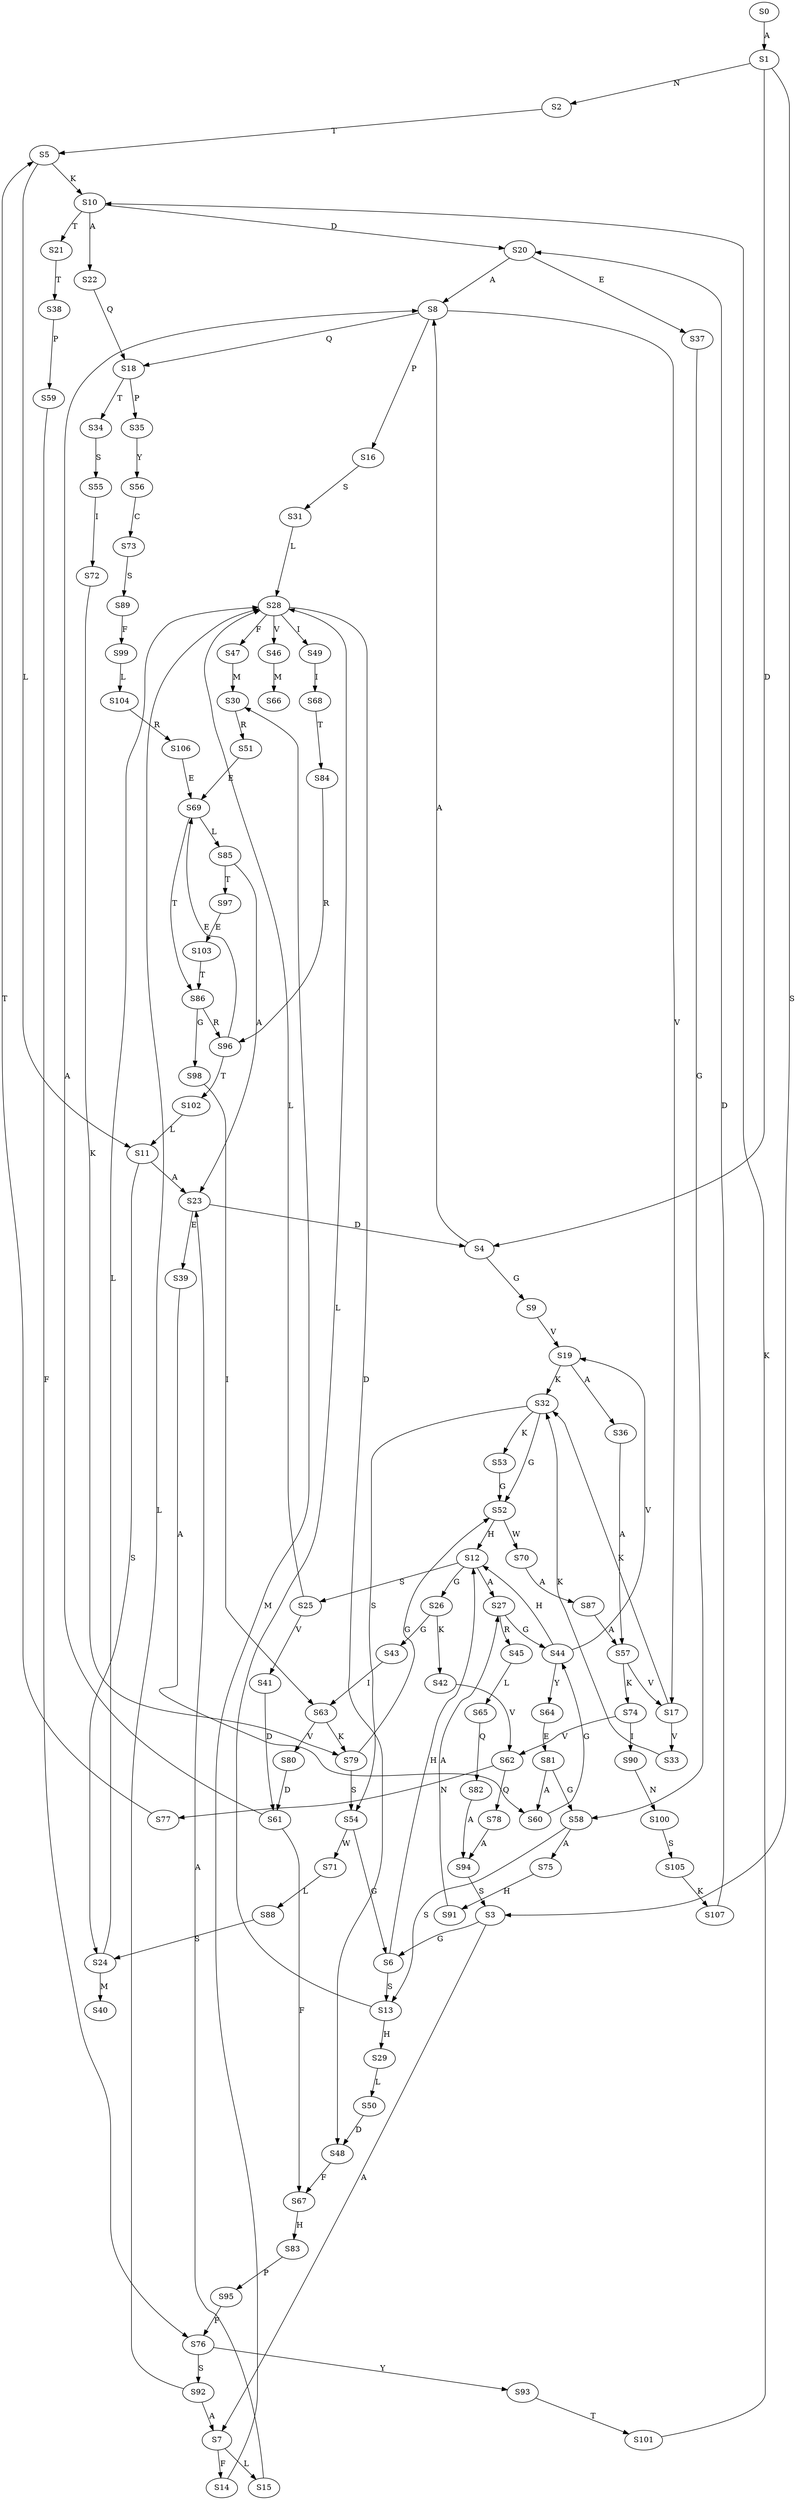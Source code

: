strict digraph  {
	S0 -> S1 [ label = A ];
	S1 -> S2 [ label = N ];
	S1 -> S3 [ label = S ];
	S1 -> S4 [ label = D ];
	S2 -> S5 [ label = T ];
	S3 -> S6 [ label = G ];
	S3 -> S7 [ label = A ];
	S4 -> S8 [ label = A ];
	S4 -> S9 [ label = G ];
	S5 -> S10 [ label = K ];
	S5 -> S11 [ label = L ];
	S6 -> S12 [ label = H ];
	S6 -> S13 [ label = S ];
	S7 -> S14 [ label = F ];
	S7 -> S15 [ label = L ];
	S8 -> S16 [ label = P ];
	S8 -> S17 [ label = V ];
	S8 -> S18 [ label = Q ];
	S9 -> S19 [ label = V ];
	S10 -> S20 [ label = D ];
	S10 -> S21 [ label = T ];
	S10 -> S22 [ label = A ];
	S11 -> S23 [ label = A ];
	S11 -> S24 [ label = S ];
	S12 -> S25 [ label = S ];
	S12 -> S26 [ label = G ];
	S12 -> S27 [ label = A ];
	S13 -> S28 [ label = L ];
	S13 -> S29 [ label = H ];
	S14 -> S30 [ label = M ];
	S15 -> S23 [ label = A ];
	S16 -> S31 [ label = S ];
	S17 -> S32 [ label = K ];
	S17 -> S33 [ label = V ];
	S18 -> S34 [ label = T ];
	S18 -> S35 [ label = P ];
	S19 -> S32 [ label = K ];
	S19 -> S36 [ label = A ];
	S20 -> S8 [ label = A ];
	S20 -> S37 [ label = E ];
	S21 -> S38 [ label = T ];
	S22 -> S18 [ label = Q ];
	S23 -> S39 [ label = E ];
	S23 -> S4 [ label = D ];
	S24 -> S40 [ label = M ];
	S24 -> S28 [ label = L ];
	S25 -> S28 [ label = L ];
	S25 -> S41 [ label = V ];
	S26 -> S42 [ label = K ];
	S26 -> S43 [ label = G ];
	S27 -> S44 [ label = G ];
	S27 -> S45 [ label = R ];
	S28 -> S46 [ label = V ];
	S28 -> S47 [ label = F ];
	S28 -> S48 [ label = D ];
	S28 -> S49 [ label = I ];
	S29 -> S50 [ label = L ];
	S30 -> S51 [ label = R ];
	S31 -> S28 [ label = L ];
	S32 -> S52 [ label = G ];
	S32 -> S53 [ label = K ];
	S32 -> S54 [ label = S ];
	S33 -> S32 [ label = K ];
	S34 -> S55 [ label = S ];
	S35 -> S56 [ label = Y ];
	S36 -> S57 [ label = A ];
	S37 -> S58 [ label = G ];
	S38 -> S59 [ label = P ];
	S39 -> S60 [ label = A ];
	S41 -> S61 [ label = D ];
	S42 -> S62 [ label = V ];
	S43 -> S63 [ label = I ];
	S44 -> S19 [ label = V ];
	S44 -> S64 [ label = Y ];
	S44 -> S12 [ label = H ];
	S45 -> S65 [ label = L ];
	S46 -> S66 [ label = M ];
	S47 -> S30 [ label = M ];
	S48 -> S67 [ label = F ];
	S49 -> S68 [ label = I ];
	S50 -> S48 [ label = D ];
	S51 -> S69 [ label = E ];
	S52 -> S70 [ label = W ];
	S52 -> S12 [ label = H ];
	S53 -> S52 [ label = G ];
	S54 -> S71 [ label = W ];
	S54 -> S6 [ label = G ];
	S55 -> S72 [ label = I ];
	S56 -> S73 [ label = C ];
	S57 -> S74 [ label = K ];
	S57 -> S17 [ label = V ];
	S58 -> S75 [ label = A ];
	S58 -> S13 [ label = S ];
	S59 -> S76 [ label = F ];
	S60 -> S44 [ label = G ];
	S61 -> S67 [ label = F ];
	S61 -> S8 [ label = A ];
	S62 -> S77 [ label = N ];
	S62 -> S78 [ label = Q ];
	S63 -> S79 [ label = K ];
	S63 -> S80 [ label = V ];
	S64 -> S81 [ label = E ];
	S65 -> S82 [ label = Q ];
	S67 -> S83 [ label = H ];
	S68 -> S84 [ label = T ];
	S69 -> S85 [ label = L ];
	S69 -> S86 [ label = T ];
	S70 -> S87 [ label = A ];
	S71 -> S88 [ label = L ];
	S72 -> S79 [ label = K ];
	S73 -> S89 [ label = S ];
	S74 -> S62 [ label = V ];
	S74 -> S90 [ label = I ];
	S75 -> S91 [ label = H ];
	S76 -> S92 [ label = S ];
	S76 -> S93 [ label = Y ];
	S77 -> S5 [ label = T ];
	S78 -> S94 [ label = A ];
	S79 -> S52 [ label = G ];
	S79 -> S54 [ label = S ];
	S80 -> S61 [ label = D ];
	S81 -> S58 [ label = G ];
	S81 -> S60 [ label = A ];
	S82 -> S94 [ label = A ];
	S83 -> S95 [ label = P ];
	S84 -> S96 [ label = R ];
	S85 -> S23 [ label = A ];
	S85 -> S97 [ label = T ];
	S86 -> S96 [ label = R ];
	S86 -> S98 [ label = G ];
	S87 -> S57 [ label = A ];
	S88 -> S24 [ label = S ];
	S89 -> S99 [ label = F ];
	S90 -> S100 [ label = N ];
	S91 -> S27 [ label = A ];
	S92 -> S28 [ label = L ];
	S92 -> S7 [ label = A ];
	S93 -> S101 [ label = T ];
	S94 -> S3 [ label = S ];
	S95 -> S76 [ label = F ];
	S96 -> S102 [ label = T ];
	S96 -> S69 [ label = E ];
	S97 -> S103 [ label = E ];
	S98 -> S63 [ label = I ];
	S99 -> S104 [ label = L ];
	S100 -> S105 [ label = S ];
	S101 -> S10 [ label = K ];
	S102 -> S11 [ label = L ];
	S103 -> S86 [ label = T ];
	S104 -> S106 [ label = R ];
	S105 -> S107 [ label = K ];
	S106 -> S69 [ label = E ];
	S107 -> S20 [ label = D ];
}
